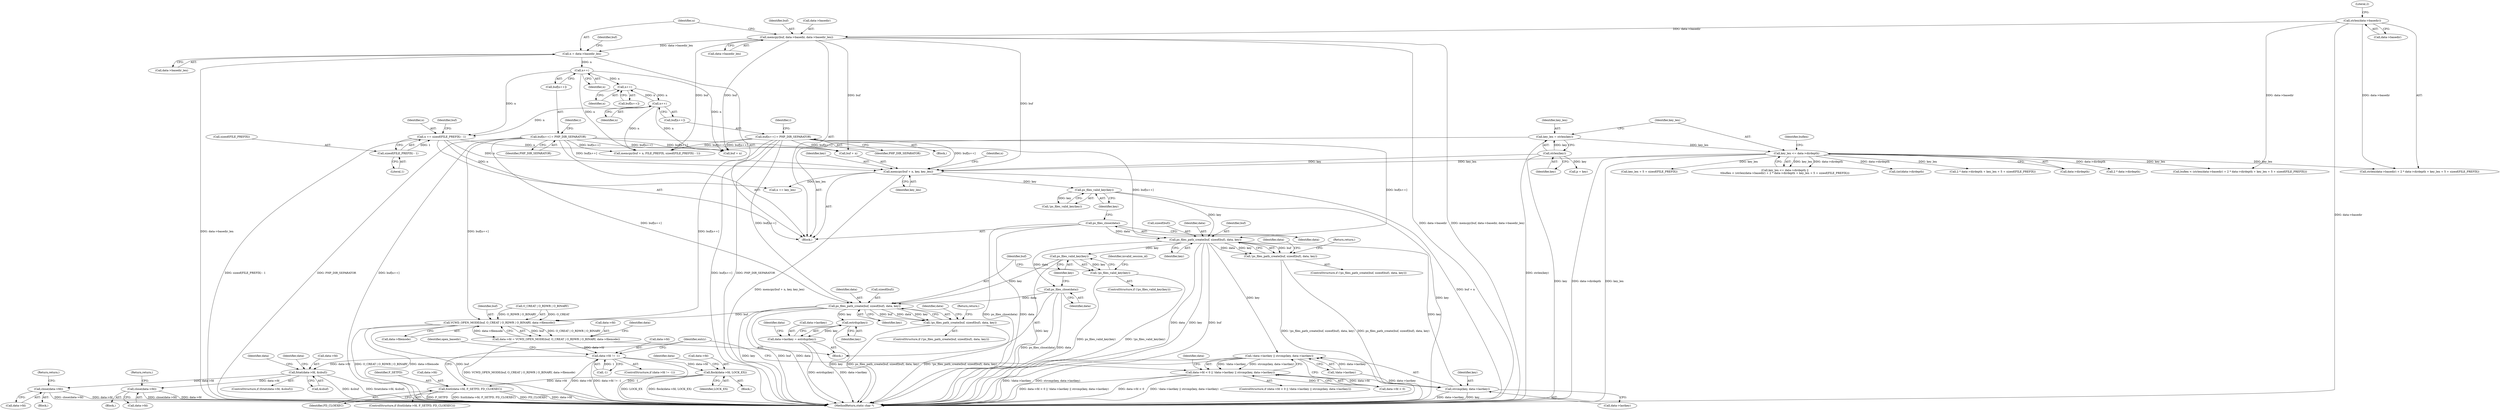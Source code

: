 digraph "0_php_25e8fcc88fa20dc9d4c47184471003f436927cde@API" {
"1000312" [label="(Call,ps_files_path_create(buf, sizeof(buf), data, key))"];
"1000268" [label="(Call,buf[n++] = PHP_DIR_SEPARATOR)"];
"1000240" [label="(Call,buf[n++] = PHP_DIR_SEPARATOR)"];
"1000298" [label="(Call,ps_files_close(data))"];
"1000302" [label="(Call,ps_files_valid_key(key))"];
"1000289" [label="(Call,memcpy(buf + n, key, key_len))"];
"1000227" [label="(Call,memcpy(buf, data->basedir, data->basedir_len))"];
"1000205" [label="(Call,strlen(data->basedir))"];
"1000283" [label="(Call,n += sizeof(FILE_PREFIX) - 1)"];
"1000285" [label="(Call,sizeof(FILE_PREFIX) - 1)"];
"1000243" [label="(Call,n++)"];
"1000235" [label="(Call,n = data->basedir_len)"];
"1000271" [label="(Call,n++)"];
"1000263" [label="(Call,n++)"];
"1000193" [label="(Call,strlen(key))"];
"1000197" [label="(Call,key_len <= data->dirdepth)"];
"1000191" [label="(Call,key_len = strlen(key))"];
"1000311" [label="(Call,!ps_files_path_create(buf, sizeof(buf), data, key))"];
"1000352" [label="(Call,!data->lastkey || strcmp(key, data->lastkey))"];
"1000346" [label="(Call,data->fd < 0 || !data->lastkey || strcmp(key, data->lastkey))"];
"1000357" [label="(Call,strcmp(key, data->lastkey))"];
"1000377" [label="(Call,ps_files_close(data))"];
"1000391" [label="(Call,ps_files_path_create(buf, sizeof(buf), data, key))"];
"1000390" [label="(Call,!ps_files_path_create(buf, sizeof(buf), data, key))"];
"1000403" [label="(Call,estrdup(key))"];
"1000399" [label="(Call,data->lastkey = estrdup(key))"];
"1000409" [label="(Call,VCWD_OPEN_MODE(buf, O_CREAT | O_RDWR | O_BINARY, data->filemode))"];
"1000405" [label="(Call,data->fd = VCWD_OPEN_MODE(buf, O_CREAT | O_RDWR | O_BINARY, data->filemode))"];
"1000420" [label="(Call,data->fd != -1)"];
"1000433" [label="(Call,fstat(data->fd, &sbuf))"];
"1000440" [label="(Call,close(data->fd))"];
"1000446" [label="(Call,close(data->fd))"];
"1000451" [label="(Call,flock(data->fd, LOCK_EX))"];
"1000457" [label="(Call,fcntl(data->fd, F_SETFD, FD_CLOEXEC))"];
"1000381" [label="(Call,ps_files_valid_key(key))"];
"1000380" [label="(Call,!ps_files_valid_key(key))"];
"1000432" [label="(ControlStructure,if (fstat(data->fd, &sbuf)))"];
"1000422" [label="(Identifier,data)"];
"1000227" [label="(Call,memcpy(buf, data->basedir, data->basedir_len))"];
"1000419" [label="(ControlStructure,if (data->fd != -1))"];
"1000433" [label="(Call,fstat(data->fd, &sbuf))"];
"1000365" [label="(Identifier,data)"];
"1000193" [label="(Call,strlen(key))"];
"1000202" [label="(Call,buflen < (strlen(data->basedir) + 2 * data->dirdepth + key_len + 5 + sizeof(FILE_PREFIX)))"];
"1000295" [label="(Call,n += key_len)"];
"1000401" [label="(Identifier,data)"];
"1000400" [label="(Call,data->lastkey)"];
"1000353" [label="(Call,!data->lastkey)"];
"1000440" [label="(Call,close(data->fd))"];
"1000302" [label="(Call,ps_files_valid_key(key))"];
"1000269" [label="(Call,buf[n++])"];
"1000243" [label="(Call,n++)"];
"1000406" [label="(Call,data->fd)"];
"1000194" [label="(Identifier,key)"];
"1000210" [label="(Call,2 * data->dirdepth)"];
"1000296" [label="(Identifier,n)"];
"1000448" [label="(Identifier,data)"];
"1000242" [label="(Identifier,buf)"];
"1000272" [label="(Identifier,n)"];
"1000186" [label="(Block,)"];
"1000461" [label="(Identifier,F_SETFD)"];
"1000377" [label="(Call,ps_files_close(data))"];
"1000390" [label="(Call,!ps_files_path_create(buf, sizeof(buf), data, key))"];
"1000301" [label="(Call,!ps_files_valid_key(key))"];
"1000352" [label="(Call,!data->lastkey || strcmp(key, data->lastkey))"];
"1000405" [label="(Call,data->fd = VCWD_OPEN_MODE(buf, O_CREAT | O_RDWR | O_BINARY, data->filemode))"];
"1000346" [label="(Call,data->fd < 0 || !data->lastkey || strcmp(key, data->lastkey))"];
"1000434" [label="(Call,data->fd)"];
"1000314" [label="(Call,sizeof(buf))"];
"1000471" [label="(Identifier,entry)"];
"1000215" [label="(Call,key_len + 5 + sizeof(FILE_PREFIX))"];
"1000244" [label="(Identifier,n)"];
"1000203" [label="(Identifier,buflen)"];
"1000409" [label="(Call,VCWD_OPEN_MODE(buf, O_CREAT | O_RDWR | O_BINARY, data->filemode))"];
"1000382" [label="(Identifier,key)"];
"1000274" [label="(Call,memcpy(buf + n, FILE_PREFIX, sizeof(FILE_PREFIX) - 1))"];
"1000248" [label="(Identifier,i)"];
"1000204" [label="(Call,strlen(data->basedir) + 2 * data->dirdepth + key_len + 5 + sizeof(FILE_PREFIX))"];
"1000288" [label="(Literal,1)"];
"1000261" [label="(Call,buf[n++])"];
"1000452" [label="(Call,data->fd)"];
"1000258" [label="(Identifier,i)"];
"1000362" [label="(Block,)"];
"1000273" [label="(Identifier,PHP_DIR_SEPARATOR)"];
"1000268" [label="(Call,buf[n++] = PHP_DIR_SEPARATOR)"];
"1000450" [label="(Return,return;)"];
"1000198" [label="(Identifier,key_len)"];
"1000323" [label="(Identifier,data)"];
"1000224" [label="(Call,p = key)"];
"1000241" [label="(Call,buf[n++])"];
"1000380" [label="(Call,!ps_files_valid_key(key))"];
"1000311" [label="(Call,!ps_files_path_create(buf, sizeof(buf), data, key))"];
"1000275" [label="(Call,buf + n)"];
"1000228" [label="(Identifier,buf)"];
"1000284" [label="(Identifier,n)"];
"1000286" [label="(Call,sizeof(FILE_PREFIX))"];
"1000359" [label="(Call,data->lastkey)"];
"1000416" [label="(Call,data->filemode)"];
"1000437" [label="(Call,&sbuf)"];
"1000299" [label="(Identifier,data)"];
"1000357" [label="(Call,strcmp(key, data->lastkey))"];
"1000259" [label="(Block,)"];
"1000240" [label="(Call,buf[n++] = PHP_DIR_SEPARATOR)"];
"1000386" [label="(Identifier,invalid_session_id)"];
"1000236" [label="(Identifier,n)"];
"1000235" [label="(Call,n = data->basedir_len)"];
"1000290" [label="(Call,buf + n)"];
"1000196" [label="(Call,key_len <= data->dirdepth ||\n\t\tbuflen < (strlen(data->basedir) + 2 * data->dirdepth + key_len + 5 + sizeof(FILE_PREFIX)))"];
"1000399" [label="(Call,data->lastkey = estrdup(key))"];
"1000447" [label="(Call,data->fd)"];
"1000347" [label="(Call,data->fd < 0)"];
"1000316" [label="(Identifier,data)"];
"1000283" [label="(Call,n += sizeof(FILE_PREFIX) - 1)"];
"1000252" [label="(Call,(int)data->dirdepth)"];
"1000389" [label="(ControlStructure,if (!ps_files_path_create(buf, sizeof(buf), data, key)))"];
"1000289" [label="(Call,memcpy(buf + n, key, key_len))"];
"1000421" [label="(Call,data->fd)"];
"1000458" [label="(Call,data->fd)"];
"1000504" [label="(MethodReturn,static char *)"];
"1000303" [label="(Identifier,key)"];
"1000451" [label="(Call,flock(data->fd, LOCK_EX))"];
"1000294" [label="(Identifier,key_len)"];
"1000446" [label="(Call,close(data->fd))"];
"1000229" [label="(Call,data->basedir)"];
"1000192" [label="(Identifier,key_len)"];
"1000424" [label="(Call,-1)"];
"1000245" [label="(Identifier,PHP_DIR_SEPARATOR)"];
"1000391" [label="(Call,ps_files_path_create(buf, sizeof(buf), data, key))"];
"1000429" [label="(Identifier,open_basedir)"];
"1000444" [label="(Return,return;)"];
"1000457" [label="(Call,fcntl(data->fd, F_SETFD, FD_CLOEXEC))"];
"1000398" [label="(Return,return;)"];
"1000298" [label="(Call,ps_files_close(data))"];
"1000271" [label="(Call,n++)"];
"1000237" [label="(Call,data->basedir_len)"];
"1000209" [label="(Call,2 * data->dirdepth + key_len + 5 + sizeof(FILE_PREFIX))"];
"1000439" [label="(Block,)"];
"1000381" [label="(Call,ps_files_valid_key(key))"];
"1000445" [label="(Block,)"];
"1000206" [label="(Call,data->basedir)"];
"1000455" [label="(Identifier,LOCK_EX)"];
"1000459" [label="(Identifier,data)"];
"1000205" [label="(Call,strlen(data->basedir))"];
"1000285" [label="(Call,sizeof(FILE_PREFIX) - 1)"];
"1000456" [label="(ControlStructure,if (fcntl(data->fd, F_SETFD, FD_CLOEXEC)))"];
"1000312" [label="(Call,ps_files_path_create(buf, sizeof(buf), data, key))"];
"1000403" [label="(Call,estrdup(key))"];
"1000404" [label="(Identifier,key)"];
"1000211" [label="(Literal,2)"];
"1000291" [label="(Identifier,buf)"];
"1000462" [label="(Identifier,FD_CLOEXEC)"];
"1000317" [label="(Identifier,key)"];
"1000197" [label="(Call,key_len <= data->dirdepth)"];
"1000442" [label="(Identifier,data)"];
"1000232" [label="(Call,data->basedir_len)"];
"1000396" [label="(Identifier,key)"];
"1000393" [label="(Call,sizeof(buf))"];
"1000392" [label="(Identifier,buf)"];
"1000410" [label="(Identifier,buf)"];
"1000441" [label="(Call,data->fd)"];
"1000358" [label="(Identifier,key)"];
"1000395" [label="(Identifier,data)"];
"1000264" [label="(Identifier,n)"];
"1000313" [label="(Identifier,buf)"];
"1000310" [label="(ControlStructure,if (!ps_files_path_create(buf, sizeof(buf), data, key)))"];
"1000407" [label="(Identifier,data)"];
"1000191" [label="(Call,key_len = strlen(key))"];
"1000293" [label="(Identifier,key)"];
"1000378" [label="(Identifier,data)"];
"1000379" [label="(ControlStructure,if (!ps_files_valid_key(key)))"];
"1000345" [label="(ControlStructure,if (data->fd < 0 || !data->lastkey || strcmp(key, data->lastkey)))"];
"1000263" [label="(Call,n++)"];
"1000319" [label="(Return,return;)"];
"1000426" [label="(Block,)"];
"1000199" [label="(Call,data->dirdepth)"];
"1000420" [label="(Call,data->fd != -1)"];
"1000411" [label="(Call,O_CREAT | O_RDWR | O_BINARY)"];
"1000312" -> "1000311"  [label="AST: "];
"1000312" -> "1000317"  [label="CFG: "];
"1000313" -> "1000312"  [label="AST: "];
"1000314" -> "1000312"  [label="AST: "];
"1000316" -> "1000312"  [label="AST: "];
"1000317" -> "1000312"  [label="AST: "];
"1000311" -> "1000312"  [label="CFG: "];
"1000312" -> "1000504"  [label="DDG: data"];
"1000312" -> "1000504"  [label="DDG: buf"];
"1000312" -> "1000504"  [label="DDG: key"];
"1000312" -> "1000311"  [label="DDG: buf"];
"1000312" -> "1000311"  [label="DDG: data"];
"1000312" -> "1000311"  [label="DDG: key"];
"1000268" -> "1000312"  [label="DDG: buf[n++]"];
"1000240" -> "1000312"  [label="DDG: buf[n++]"];
"1000298" -> "1000312"  [label="DDG: data"];
"1000302" -> "1000312"  [label="DDG: key"];
"1000312" -> "1000352"  [label="DDG: key"];
"1000312" -> "1000357"  [label="DDG: key"];
"1000312" -> "1000377"  [label="DDG: data"];
"1000312" -> "1000381"  [label="DDG: key"];
"1000268" -> "1000259"  [label="AST: "];
"1000268" -> "1000273"  [label="CFG: "];
"1000269" -> "1000268"  [label="AST: "];
"1000273" -> "1000268"  [label="AST: "];
"1000258" -> "1000268"  [label="CFG: "];
"1000268" -> "1000504"  [label="DDG: buf[n++]"];
"1000268" -> "1000504"  [label="DDG: PHP_DIR_SEPARATOR"];
"1000268" -> "1000274"  [label="DDG: buf[n++]"];
"1000268" -> "1000275"  [label="DDG: buf[n++]"];
"1000268" -> "1000289"  [label="DDG: buf[n++]"];
"1000268" -> "1000290"  [label="DDG: buf[n++]"];
"1000268" -> "1000391"  [label="DDG: buf[n++]"];
"1000268" -> "1000409"  [label="DDG: buf[n++]"];
"1000240" -> "1000186"  [label="AST: "];
"1000240" -> "1000245"  [label="CFG: "];
"1000241" -> "1000240"  [label="AST: "];
"1000245" -> "1000240"  [label="AST: "];
"1000248" -> "1000240"  [label="CFG: "];
"1000240" -> "1000504"  [label="DDG: PHP_DIR_SEPARATOR"];
"1000240" -> "1000504"  [label="DDG: buf[n++]"];
"1000240" -> "1000274"  [label="DDG: buf[n++]"];
"1000240" -> "1000275"  [label="DDG: buf[n++]"];
"1000240" -> "1000289"  [label="DDG: buf[n++]"];
"1000240" -> "1000290"  [label="DDG: buf[n++]"];
"1000240" -> "1000391"  [label="DDG: buf[n++]"];
"1000240" -> "1000409"  [label="DDG: buf[n++]"];
"1000298" -> "1000186"  [label="AST: "];
"1000298" -> "1000299"  [label="CFG: "];
"1000299" -> "1000298"  [label="AST: "];
"1000303" -> "1000298"  [label="CFG: "];
"1000298" -> "1000504"  [label="DDG: ps_files_close(data)"];
"1000298" -> "1000504"  [label="DDG: data"];
"1000302" -> "1000301"  [label="AST: "];
"1000302" -> "1000303"  [label="CFG: "];
"1000303" -> "1000302"  [label="AST: "];
"1000301" -> "1000302"  [label="CFG: "];
"1000302" -> "1000504"  [label="DDG: key"];
"1000302" -> "1000301"  [label="DDG: key"];
"1000289" -> "1000302"  [label="DDG: key"];
"1000289" -> "1000186"  [label="AST: "];
"1000289" -> "1000294"  [label="CFG: "];
"1000290" -> "1000289"  [label="AST: "];
"1000293" -> "1000289"  [label="AST: "];
"1000294" -> "1000289"  [label="AST: "];
"1000296" -> "1000289"  [label="CFG: "];
"1000289" -> "1000504"  [label="DDG: buf + n"];
"1000289" -> "1000504"  [label="DDG: memcpy(buf + n, key, key_len)"];
"1000227" -> "1000289"  [label="DDG: buf"];
"1000283" -> "1000289"  [label="DDG: n"];
"1000193" -> "1000289"  [label="DDG: key"];
"1000197" -> "1000289"  [label="DDG: key_len"];
"1000289" -> "1000295"  [label="DDG: key_len"];
"1000227" -> "1000186"  [label="AST: "];
"1000227" -> "1000232"  [label="CFG: "];
"1000228" -> "1000227"  [label="AST: "];
"1000229" -> "1000227"  [label="AST: "];
"1000232" -> "1000227"  [label="AST: "];
"1000236" -> "1000227"  [label="CFG: "];
"1000227" -> "1000504"  [label="DDG: memcpy(buf, data->basedir, data->basedir_len)"];
"1000227" -> "1000504"  [label="DDG: data->basedir"];
"1000205" -> "1000227"  [label="DDG: data->basedir"];
"1000227" -> "1000235"  [label="DDG: data->basedir_len"];
"1000227" -> "1000274"  [label="DDG: buf"];
"1000227" -> "1000275"  [label="DDG: buf"];
"1000227" -> "1000290"  [label="DDG: buf"];
"1000205" -> "1000204"  [label="AST: "];
"1000205" -> "1000206"  [label="CFG: "];
"1000206" -> "1000205"  [label="AST: "];
"1000211" -> "1000205"  [label="CFG: "];
"1000205" -> "1000504"  [label="DDG: data->basedir"];
"1000205" -> "1000202"  [label="DDG: data->basedir"];
"1000205" -> "1000204"  [label="DDG: data->basedir"];
"1000283" -> "1000186"  [label="AST: "];
"1000283" -> "1000285"  [label="CFG: "];
"1000284" -> "1000283"  [label="AST: "];
"1000285" -> "1000283"  [label="AST: "];
"1000291" -> "1000283"  [label="CFG: "];
"1000283" -> "1000504"  [label="DDG: sizeof(FILE_PREFIX) - 1"];
"1000285" -> "1000283"  [label="DDG: 1"];
"1000243" -> "1000283"  [label="DDG: n"];
"1000271" -> "1000283"  [label="DDG: n"];
"1000283" -> "1000290"  [label="DDG: n"];
"1000283" -> "1000295"  [label="DDG: n"];
"1000285" -> "1000288"  [label="CFG: "];
"1000286" -> "1000285"  [label="AST: "];
"1000288" -> "1000285"  [label="AST: "];
"1000243" -> "1000241"  [label="AST: "];
"1000243" -> "1000244"  [label="CFG: "];
"1000244" -> "1000243"  [label="AST: "];
"1000241" -> "1000243"  [label="CFG: "];
"1000235" -> "1000243"  [label="DDG: n"];
"1000243" -> "1000263"  [label="DDG: n"];
"1000243" -> "1000274"  [label="DDG: n"];
"1000243" -> "1000275"  [label="DDG: n"];
"1000235" -> "1000186"  [label="AST: "];
"1000235" -> "1000237"  [label="CFG: "];
"1000236" -> "1000235"  [label="AST: "];
"1000237" -> "1000235"  [label="AST: "];
"1000242" -> "1000235"  [label="CFG: "];
"1000235" -> "1000504"  [label="DDG: data->basedir_len"];
"1000271" -> "1000269"  [label="AST: "];
"1000271" -> "1000272"  [label="CFG: "];
"1000272" -> "1000271"  [label="AST: "];
"1000269" -> "1000271"  [label="CFG: "];
"1000271" -> "1000263"  [label="DDG: n"];
"1000263" -> "1000271"  [label="DDG: n"];
"1000271" -> "1000274"  [label="DDG: n"];
"1000271" -> "1000275"  [label="DDG: n"];
"1000263" -> "1000261"  [label="AST: "];
"1000263" -> "1000264"  [label="CFG: "];
"1000264" -> "1000263"  [label="AST: "];
"1000261" -> "1000263"  [label="CFG: "];
"1000193" -> "1000191"  [label="AST: "];
"1000193" -> "1000194"  [label="CFG: "];
"1000194" -> "1000193"  [label="AST: "];
"1000191" -> "1000193"  [label="CFG: "];
"1000193" -> "1000504"  [label="DDG: key"];
"1000193" -> "1000191"  [label="DDG: key"];
"1000193" -> "1000224"  [label="DDG: key"];
"1000197" -> "1000196"  [label="AST: "];
"1000197" -> "1000199"  [label="CFG: "];
"1000198" -> "1000197"  [label="AST: "];
"1000199" -> "1000197"  [label="AST: "];
"1000203" -> "1000197"  [label="CFG: "];
"1000196" -> "1000197"  [label="CFG: "];
"1000197" -> "1000504"  [label="DDG: data->dirdepth"];
"1000197" -> "1000504"  [label="DDG: key_len"];
"1000197" -> "1000196"  [label="DDG: key_len"];
"1000197" -> "1000196"  [label="DDG: data->dirdepth"];
"1000191" -> "1000197"  [label="DDG: key_len"];
"1000197" -> "1000202"  [label="DDG: key_len"];
"1000197" -> "1000204"  [label="DDG: key_len"];
"1000197" -> "1000210"  [label="DDG: data->dirdepth"];
"1000197" -> "1000209"  [label="DDG: key_len"];
"1000197" -> "1000215"  [label="DDG: key_len"];
"1000197" -> "1000252"  [label="DDG: data->dirdepth"];
"1000191" -> "1000186"  [label="AST: "];
"1000192" -> "1000191"  [label="AST: "];
"1000198" -> "1000191"  [label="CFG: "];
"1000191" -> "1000504"  [label="DDG: strlen(key)"];
"1000311" -> "1000310"  [label="AST: "];
"1000319" -> "1000311"  [label="CFG: "];
"1000323" -> "1000311"  [label="CFG: "];
"1000311" -> "1000504"  [label="DDG: ps_files_path_create(buf, sizeof(buf), data, key)"];
"1000311" -> "1000504"  [label="DDG: !ps_files_path_create(buf, sizeof(buf), data, key)"];
"1000352" -> "1000346"  [label="AST: "];
"1000352" -> "1000353"  [label="CFG: "];
"1000352" -> "1000357"  [label="CFG: "];
"1000353" -> "1000352"  [label="AST: "];
"1000357" -> "1000352"  [label="AST: "];
"1000346" -> "1000352"  [label="CFG: "];
"1000352" -> "1000504"  [label="DDG: strcmp(key, data->lastkey)"];
"1000352" -> "1000504"  [label="DDG: !data->lastkey"];
"1000352" -> "1000346"  [label="DDG: !data->lastkey"];
"1000352" -> "1000346"  [label="DDG: strcmp(key, data->lastkey)"];
"1000353" -> "1000352"  [label="DDG: data->lastkey"];
"1000346" -> "1000345"  [label="AST: "];
"1000346" -> "1000347"  [label="CFG: "];
"1000347" -> "1000346"  [label="AST: "];
"1000365" -> "1000346"  [label="CFG: "];
"1000471" -> "1000346"  [label="CFG: "];
"1000346" -> "1000504"  [label="DDG: data->fd < 0"];
"1000346" -> "1000504"  [label="DDG: !data->lastkey || strcmp(key, data->lastkey)"];
"1000346" -> "1000504"  [label="DDG: data->fd < 0 || !data->lastkey || strcmp(key, data->lastkey)"];
"1000347" -> "1000346"  [label="DDG: data->fd"];
"1000347" -> "1000346"  [label="DDG: 0"];
"1000357" -> "1000359"  [label="CFG: "];
"1000358" -> "1000357"  [label="AST: "];
"1000359" -> "1000357"  [label="AST: "];
"1000357" -> "1000504"  [label="DDG: key"];
"1000357" -> "1000504"  [label="DDG: data->lastkey"];
"1000353" -> "1000357"  [label="DDG: data->lastkey"];
"1000377" -> "1000362"  [label="AST: "];
"1000377" -> "1000378"  [label="CFG: "];
"1000378" -> "1000377"  [label="AST: "];
"1000382" -> "1000377"  [label="CFG: "];
"1000377" -> "1000504"  [label="DDG: ps_files_close(data)"];
"1000377" -> "1000504"  [label="DDG: data"];
"1000377" -> "1000391"  [label="DDG: data"];
"1000391" -> "1000390"  [label="AST: "];
"1000391" -> "1000396"  [label="CFG: "];
"1000392" -> "1000391"  [label="AST: "];
"1000393" -> "1000391"  [label="AST: "];
"1000395" -> "1000391"  [label="AST: "];
"1000396" -> "1000391"  [label="AST: "];
"1000390" -> "1000391"  [label="CFG: "];
"1000391" -> "1000504"  [label="DDG: key"];
"1000391" -> "1000504"  [label="DDG: buf"];
"1000391" -> "1000504"  [label="DDG: data"];
"1000391" -> "1000390"  [label="DDG: buf"];
"1000391" -> "1000390"  [label="DDG: data"];
"1000391" -> "1000390"  [label="DDG: key"];
"1000381" -> "1000391"  [label="DDG: key"];
"1000391" -> "1000403"  [label="DDG: key"];
"1000391" -> "1000409"  [label="DDG: buf"];
"1000390" -> "1000389"  [label="AST: "];
"1000398" -> "1000390"  [label="CFG: "];
"1000401" -> "1000390"  [label="CFG: "];
"1000390" -> "1000504"  [label="DDG: !ps_files_path_create(buf, sizeof(buf), data, key)"];
"1000390" -> "1000504"  [label="DDG: ps_files_path_create(buf, sizeof(buf), data, key)"];
"1000403" -> "1000399"  [label="AST: "];
"1000403" -> "1000404"  [label="CFG: "];
"1000404" -> "1000403"  [label="AST: "];
"1000399" -> "1000403"  [label="CFG: "];
"1000403" -> "1000504"  [label="DDG: key"];
"1000403" -> "1000399"  [label="DDG: key"];
"1000399" -> "1000362"  [label="AST: "];
"1000400" -> "1000399"  [label="AST: "];
"1000407" -> "1000399"  [label="CFG: "];
"1000399" -> "1000504"  [label="DDG: estrdup(key)"];
"1000399" -> "1000504"  [label="DDG: data->lastkey"];
"1000409" -> "1000405"  [label="AST: "];
"1000409" -> "1000416"  [label="CFG: "];
"1000410" -> "1000409"  [label="AST: "];
"1000411" -> "1000409"  [label="AST: "];
"1000416" -> "1000409"  [label="AST: "];
"1000405" -> "1000409"  [label="CFG: "];
"1000409" -> "1000504"  [label="DDG: O_CREAT | O_RDWR | O_BINARY"];
"1000409" -> "1000504"  [label="DDG: data->filemode"];
"1000409" -> "1000504"  [label="DDG: buf"];
"1000409" -> "1000405"  [label="DDG: buf"];
"1000409" -> "1000405"  [label="DDG: O_CREAT | O_RDWR | O_BINARY"];
"1000409" -> "1000405"  [label="DDG: data->filemode"];
"1000411" -> "1000409"  [label="DDG: O_CREAT"];
"1000411" -> "1000409"  [label="DDG: O_RDWR | O_BINARY"];
"1000405" -> "1000362"  [label="AST: "];
"1000406" -> "1000405"  [label="AST: "];
"1000422" -> "1000405"  [label="CFG: "];
"1000405" -> "1000504"  [label="DDG: VCWD_OPEN_MODE(buf, O_CREAT | O_RDWR | O_BINARY, data->filemode)"];
"1000405" -> "1000420"  [label="DDG: data->fd"];
"1000420" -> "1000419"  [label="AST: "];
"1000420" -> "1000424"  [label="CFG: "];
"1000421" -> "1000420"  [label="AST: "];
"1000424" -> "1000420"  [label="AST: "];
"1000429" -> "1000420"  [label="CFG: "];
"1000471" -> "1000420"  [label="CFG: "];
"1000420" -> "1000504"  [label="DDG: data->fd != -1"];
"1000420" -> "1000504"  [label="DDG: -1"];
"1000420" -> "1000504"  [label="DDG: data->fd"];
"1000424" -> "1000420"  [label="DDG: 1"];
"1000420" -> "1000433"  [label="DDG: data->fd"];
"1000420" -> "1000451"  [label="DDG: data->fd"];
"1000433" -> "1000432"  [label="AST: "];
"1000433" -> "1000437"  [label="CFG: "];
"1000434" -> "1000433"  [label="AST: "];
"1000437" -> "1000433"  [label="AST: "];
"1000442" -> "1000433"  [label="CFG: "];
"1000448" -> "1000433"  [label="CFG: "];
"1000433" -> "1000504"  [label="DDG: &sbuf"];
"1000433" -> "1000504"  [label="DDG: fstat(data->fd, &sbuf)"];
"1000433" -> "1000440"  [label="DDG: data->fd"];
"1000433" -> "1000446"  [label="DDG: data->fd"];
"1000440" -> "1000439"  [label="AST: "];
"1000440" -> "1000441"  [label="CFG: "];
"1000441" -> "1000440"  [label="AST: "];
"1000444" -> "1000440"  [label="CFG: "];
"1000440" -> "1000504"  [label="DDG: close(data->fd)"];
"1000440" -> "1000504"  [label="DDG: data->fd"];
"1000446" -> "1000445"  [label="AST: "];
"1000446" -> "1000447"  [label="CFG: "];
"1000447" -> "1000446"  [label="AST: "];
"1000450" -> "1000446"  [label="CFG: "];
"1000446" -> "1000504"  [label="DDG: close(data->fd)"];
"1000446" -> "1000504"  [label="DDG: data->fd"];
"1000451" -> "1000426"  [label="AST: "];
"1000451" -> "1000455"  [label="CFG: "];
"1000452" -> "1000451"  [label="AST: "];
"1000455" -> "1000451"  [label="AST: "];
"1000459" -> "1000451"  [label="CFG: "];
"1000451" -> "1000504"  [label="DDG: LOCK_EX"];
"1000451" -> "1000504"  [label="DDG: flock(data->fd, LOCK_EX)"];
"1000451" -> "1000457"  [label="DDG: data->fd"];
"1000457" -> "1000456"  [label="AST: "];
"1000457" -> "1000462"  [label="CFG: "];
"1000458" -> "1000457"  [label="AST: "];
"1000461" -> "1000457"  [label="AST: "];
"1000462" -> "1000457"  [label="AST: "];
"1000471" -> "1000457"  [label="CFG: "];
"1000457" -> "1000504"  [label="DDG: F_SETFD"];
"1000457" -> "1000504"  [label="DDG: fcntl(data->fd, F_SETFD, FD_CLOEXEC)"];
"1000457" -> "1000504"  [label="DDG: FD_CLOEXEC"];
"1000457" -> "1000504"  [label="DDG: data->fd"];
"1000381" -> "1000380"  [label="AST: "];
"1000381" -> "1000382"  [label="CFG: "];
"1000382" -> "1000381"  [label="AST: "];
"1000380" -> "1000381"  [label="CFG: "];
"1000381" -> "1000504"  [label="DDG: key"];
"1000381" -> "1000380"  [label="DDG: key"];
"1000380" -> "1000379"  [label="AST: "];
"1000386" -> "1000380"  [label="CFG: "];
"1000392" -> "1000380"  [label="CFG: "];
"1000380" -> "1000504"  [label="DDG: !ps_files_valid_key(key)"];
"1000380" -> "1000504"  [label="DDG: ps_files_valid_key(key)"];
}
